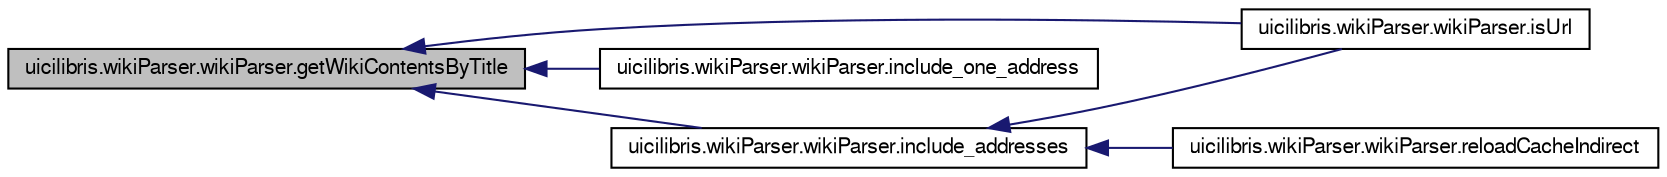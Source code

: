 digraph G
{
  edge [fontname="FreeSans",fontsize="10",labelfontname="FreeSans",labelfontsize="10"];
  node [fontname="FreeSans",fontsize="10",shape=record];
  rankdir="LR";
  Node1 [label="uicilibris.wikiParser.wikiParser.getWikiContentsByTitle",height=0.2,width=0.4,color="black", fillcolor="grey75", style="filled" fontcolor="black"];
  Node1 -> Node2 [dir="back",color="midnightblue",fontsize="10",style="solid",fontname="FreeSans"];
  Node2 [label="uicilibris.wikiParser.wikiParser.isUrl",height=0.2,width=0.4,color="black", fillcolor="white", style="filled",URL="$classuicilibris_1_1wikiParser_1_1wikiParser.html#ad379cfe2bffe3ba1e29226fe37144a0c"];
  Node1 -> Node3 [dir="back",color="midnightblue",fontsize="10",style="solid",fontname="FreeSans"];
  Node3 [label="uicilibris.wikiParser.wikiParser.include_one_address",height=0.2,width=0.4,color="black", fillcolor="white", style="filled",URL="$classuicilibris_1_1wikiParser_1_1wikiParser.html#ac5365eaf7f17aa4e365e04cb14e69f25",tooltip="gets contents from a simple wiki page"];
  Node1 -> Node4 [dir="back",color="midnightblue",fontsize="10",style="solid",fontname="FreeSans"];
  Node4 [label="uicilibris.wikiParser.wikiParser.include_addresses",height=0.2,width=0.4,color="black", fillcolor="white", style="filled",URL="$classuicilibris_1_1wikiParser_1_1wikiParser.html#a3ce63812d8f61757627343437a74ce48",tooltip="populates self.urlLines with data coming from addresses self.urlLines will be a file-like object..."];
  Node4 -> Node5 [dir="back",color="midnightblue",fontsize="10",style="solid",fontname="FreeSans"];
  Node5 [label="uicilibris.wikiParser.wikiParser.reloadCacheIndirect",height=0.2,width=0.4,color="black", fillcolor="white", style="filled",URL="$classuicilibris_1_1wikiParser_1_1wikiParser.html#a3b0221e81ad81da455d765545a4fb008",tooltip="Reloads the cache from the current mediawiki."];
  Node4 -> Node2 [dir="back",color="midnightblue",fontsize="10",style="solid",fontname="FreeSans"];
}
